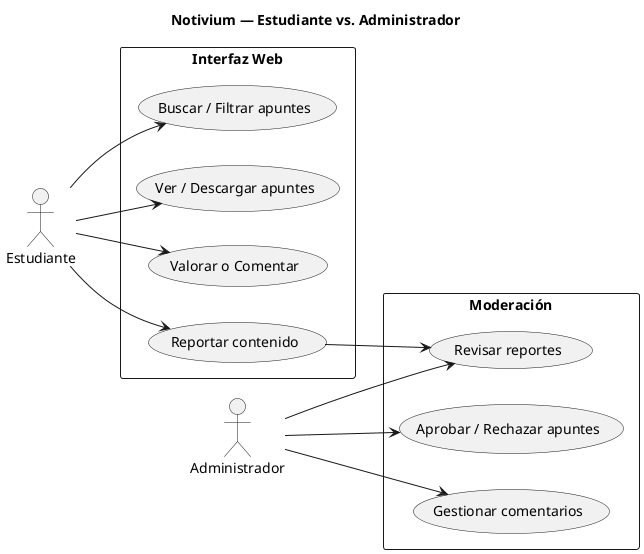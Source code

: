 @startuml
left to right direction
title Notivium — Estudiante vs. Administrador

actor Estudiante
actor Administrador

rectangle "Interfaz Web" {
  Estudiante --> (Buscar / Filtrar apuntes)
  Estudiante --> (Ver / Descargar apuntes)
  Estudiante --> (Valorar o Comentar)
  Estudiante --> (Reportar contenido)
}

rectangle "Moderación" {
  Administrador --> (Revisar reportes)
  Administrador --> (Aprobar / Rechazar apuntes)
  Administrador --> (Gestionar comentarios)
}

(Reportar contenido) --> (Revisar reportes)

@enduml
